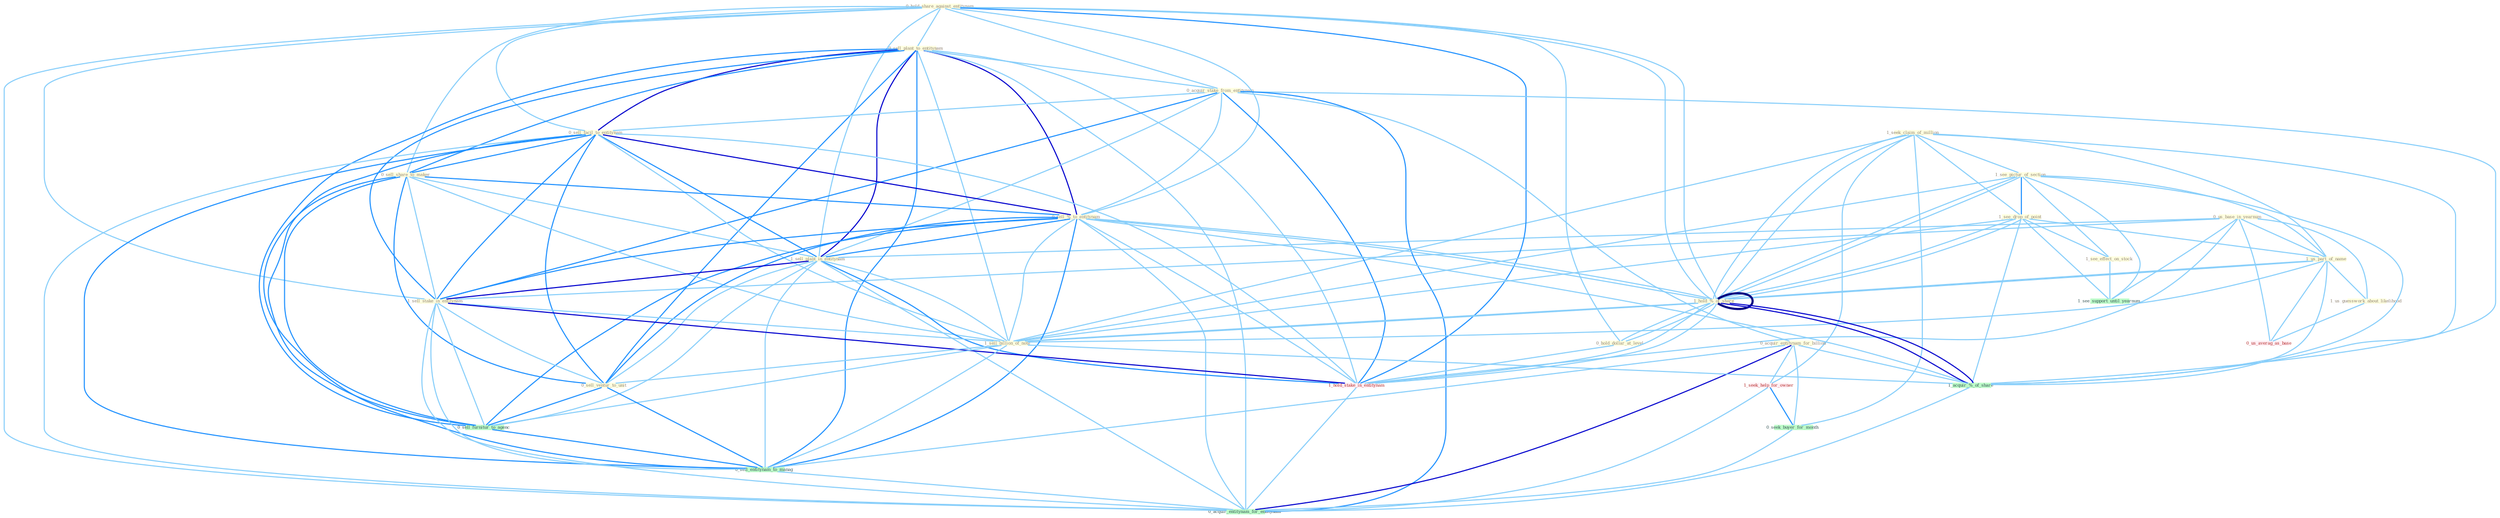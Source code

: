 Graph G{ 
    node
    [shape=polygon,style=filled,width=.5,height=.06,color="#BDFCC9",fixedsize=true,fontsize=4,
    fontcolor="#2f4f4f"];
    {node
    [color="#ffffe0", fontcolor="#8b7d6b"] "0_us_base_in_yearnum " "1_seek_claim_of_million " "0_hold_share_against_entitynam " "0_sell_plant_to_entitynam " "0_acquir_stake_from_entitynam " "1_see_pictur_of_section " "0_sell_facil_to_entitynam " "0_sell_share_to_maker " "1_see_drop_of_point " "1_us_part_of_name " "0_sell_%_to_entitynam " "1_hold_%_of_share " "1_sell_plant_in_entitynam " "0_acquir_entitynam_for_billion " "0_hold_dollar_at_level " "1_see_effect_on_stock " "1_sell_stake_in_entitynam " "1_sell_billion_of_note " "0_sell_ventur_to_unit " "1_us_guesswork_about_likelihood "}
{node [color="#fff0f5", fontcolor="#b22222"] "1_hold_stake_in_entitynam " "1_seek_help_for_owner " "0_us_averag_as_base "}
edge [color="#B0E2FF"];

	"0_us_base_in_yearnum " -- "1_us_part_of_name " [w="1", color="#87cefa" ];
	"0_us_base_in_yearnum " -- "1_sell_plant_in_entitynam " [w="1", color="#87cefa" ];
	"0_us_base_in_yearnum " -- "1_sell_stake_in_entitynam " [w="1", color="#87cefa" ];
	"0_us_base_in_yearnum " -- "1_us_guesswork_about_likelihood " [w="1", color="#87cefa" ];
	"0_us_base_in_yearnum " -- "1_hold_stake_in_entitynam " [w="1", color="#87cefa" ];
	"0_us_base_in_yearnum " -- "1_see_support_until_yearnum " [w="1", color="#87cefa" ];
	"0_us_base_in_yearnum " -- "0_us_averag_as_base " [w="1", color="#87cefa" ];
	"1_seek_claim_of_million " -- "1_see_pictur_of_section " [w="1", color="#87cefa" ];
	"1_seek_claim_of_million " -- "1_see_drop_of_point " [w="1", color="#87cefa" ];
	"1_seek_claim_of_million " -- "1_us_part_of_name " [w="1", color="#87cefa" ];
	"1_seek_claim_of_million " -- "1_hold_%_of_share " [w="1", color="#87cefa" ];
	"1_seek_claim_of_million " -- "1_sell_billion_of_note " [w="1", color="#87cefa" ];
	"1_seek_claim_of_million " -- "1_hold_%_of_share " [w="1", color="#87cefa" ];
	"1_seek_claim_of_million " -- "1_seek_help_for_owner " [w="1", color="#87cefa" ];
	"1_seek_claim_of_million " -- "0_seek_buyer_for_month " [w="1", color="#87cefa" ];
	"1_seek_claim_of_million " -- "1_acquir_%_of_share " [w="1", color="#87cefa" ];
	"0_hold_share_against_entitynam " -- "0_sell_plant_to_entitynam " [w="1", color="#87cefa" ];
	"0_hold_share_against_entitynam " -- "0_acquir_stake_from_entitynam " [w="1", color="#87cefa" ];
	"0_hold_share_against_entitynam " -- "0_sell_facil_to_entitynam " [w="1", color="#87cefa" ];
	"0_hold_share_against_entitynam " -- "0_sell_share_to_maker " [w="1", color="#87cefa" ];
	"0_hold_share_against_entitynam " -- "0_sell_%_to_entitynam " [w="1", color="#87cefa" ];
	"0_hold_share_against_entitynam " -- "1_hold_%_of_share " [w="1", color="#87cefa" ];
	"0_hold_share_against_entitynam " -- "1_sell_plant_in_entitynam " [w="1", color="#87cefa" ];
	"0_hold_share_against_entitynam " -- "0_hold_dollar_at_level " [w="1", color="#87cefa" ];
	"0_hold_share_against_entitynam " -- "1_sell_stake_in_entitynam " [w="1", color="#87cefa" ];
	"0_hold_share_against_entitynam " -- "1_hold_%_of_share " [w="1", color="#87cefa" ];
	"0_hold_share_against_entitynam " -- "1_hold_stake_in_entitynam " [w="2", color="#1e90ff" , len=0.8];
	"0_hold_share_against_entitynam " -- "0_acquir_entitynam_for_entitynam " [w="1", color="#87cefa" ];
	"0_sell_plant_to_entitynam " -- "0_acquir_stake_from_entitynam " [w="1", color="#87cefa" ];
	"0_sell_plant_to_entitynam " -- "0_sell_facil_to_entitynam " [w="3", color="#0000cd" , len=0.6];
	"0_sell_plant_to_entitynam " -- "0_sell_share_to_maker " [w="2", color="#1e90ff" , len=0.8];
	"0_sell_plant_to_entitynam " -- "0_sell_%_to_entitynam " [w="3", color="#0000cd" , len=0.6];
	"0_sell_plant_to_entitynam " -- "1_sell_plant_in_entitynam " [w="3", color="#0000cd" , len=0.6];
	"0_sell_plant_to_entitynam " -- "1_sell_stake_in_entitynam " [w="2", color="#1e90ff" , len=0.8];
	"0_sell_plant_to_entitynam " -- "1_sell_billion_of_note " [w="1", color="#87cefa" ];
	"0_sell_plant_to_entitynam " -- "0_sell_ventur_to_unit " [w="2", color="#1e90ff" , len=0.8];
	"0_sell_plant_to_entitynam " -- "1_hold_stake_in_entitynam " [w="1", color="#87cefa" ];
	"0_sell_plant_to_entitynam " -- "0_sell_furnitur_to_agenc " [w="2", color="#1e90ff" , len=0.8];
	"0_sell_plant_to_entitynam " -- "0_sell_entitynam_to_manag " [w="2", color="#1e90ff" , len=0.8];
	"0_sell_plant_to_entitynam " -- "0_acquir_entitynam_for_entitynam " [w="1", color="#87cefa" ];
	"0_acquir_stake_from_entitynam " -- "0_sell_facil_to_entitynam " [w="1", color="#87cefa" ];
	"0_acquir_stake_from_entitynam " -- "0_sell_%_to_entitynam " [w="1", color="#87cefa" ];
	"0_acquir_stake_from_entitynam " -- "1_sell_plant_in_entitynam " [w="1", color="#87cefa" ];
	"0_acquir_stake_from_entitynam " -- "0_acquir_entitynam_for_billion " [w="1", color="#87cefa" ];
	"0_acquir_stake_from_entitynam " -- "1_sell_stake_in_entitynam " [w="2", color="#1e90ff" , len=0.8];
	"0_acquir_stake_from_entitynam " -- "1_hold_stake_in_entitynam " [w="2", color="#1e90ff" , len=0.8];
	"0_acquir_stake_from_entitynam " -- "1_acquir_%_of_share " [w="1", color="#87cefa" ];
	"0_acquir_stake_from_entitynam " -- "0_acquir_entitynam_for_entitynam " [w="2", color="#1e90ff" , len=0.8];
	"1_see_pictur_of_section " -- "1_see_drop_of_point " [w="2", color="#1e90ff" , len=0.8];
	"1_see_pictur_of_section " -- "1_us_part_of_name " [w="1", color="#87cefa" ];
	"1_see_pictur_of_section " -- "1_hold_%_of_share " [w="1", color="#87cefa" ];
	"1_see_pictur_of_section " -- "1_see_effect_on_stock " [w="1", color="#87cefa" ];
	"1_see_pictur_of_section " -- "1_sell_billion_of_note " [w="1", color="#87cefa" ];
	"1_see_pictur_of_section " -- "1_hold_%_of_share " [w="1", color="#87cefa" ];
	"1_see_pictur_of_section " -- "1_acquir_%_of_share " [w="1", color="#87cefa" ];
	"1_see_pictur_of_section " -- "1_see_support_until_yearnum " [w="1", color="#87cefa" ];
	"0_sell_facil_to_entitynam " -- "0_sell_share_to_maker " [w="2", color="#1e90ff" , len=0.8];
	"0_sell_facil_to_entitynam " -- "0_sell_%_to_entitynam " [w="3", color="#0000cd" , len=0.6];
	"0_sell_facil_to_entitynam " -- "1_sell_plant_in_entitynam " [w="2", color="#1e90ff" , len=0.8];
	"0_sell_facil_to_entitynam " -- "1_sell_stake_in_entitynam " [w="2", color="#1e90ff" , len=0.8];
	"0_sell_facil_to_entitynam " -- "1_sell_billion_of_note " [w="1", color="#87cefa" ];
	"0_sell_facil_to_entitynam " -- "0_sell_ventur_to_unit " [w="2", color="#1e90ff" , len=0.8];
	"0_sell_facil_to_entitynam " -- "1_hold_stake_in_entitynam " [w="1", color="#87cefa" ];
	"0_sell_facil_to_entitynam " -- "0_sell_furnitur_to_agenc " [w="2", color="#1e90ff" , len=0.8];
	"0_sell_facil_to_entitynam " -- "0_sell_entitynam_to_manag " [w="2", color="#1e90ff" , len=0.8];
	"0_sell_facil_to_entitynam " -- "0_acquir_entitynam_for_entitynam " [w="1", color="#87cefa" ];
	"0_sell_share_to_maker " -- "0_sell_%_to_entitynam " [w="2", color="#1e90ff" , len=0.8];
	"0_sell_share_to_maker " -- "1_sell_plant_in_entitynam " [w="1", color="#87cefa" ];
	"0_sell_share_to_maker " -- "1_sell_stake_in_entitynam " [w="1", color="#87cefa" ];
	"0_sell_share_to_maker " -- "1_sell_billion_of_note " [w="1", color="#87cefa" ];
	"0_sell_share_to_maker " -- "0_sell_ventur_to_unit " [w="2", color="#1e90ff" , len=0.8];
	"0_sell_share_to_maker " -- "0_sell_furnitur_to_agenc " [w="2", color="#1e90ff" , len=0.8];
	"0_sell_share_to_maker " -- "0_sell_entitynam_to_manag " [w="2", color="#1e90ff" , len=0.8];
	"1_see_drop_of_point " -- "1_us_part_of_name " [w="1", color="#87cefa" ];
	"1_see_drop_of_point " -- "1_hold_%_of_share " [w="1", color="#87cefa" ];
	"1_see_drop_of_point " -- "1_see_effect_on_stock " [w="1", color="#87cefa" ];
	"1_see_drop_of_point " -- "1_sell_billion_of_note " [w="1", color="#87cefa" ];
	"1_see_drop_of_point " -- "1_hold_%_of_share " [w="1", color="#87cefa" ];
	"1_see_drop_of_point " -- "1_acquir_%_of_share " [w="1", color="#87cefa" ];
	"1_see_drop_of_point " -- "1_see_support_until_yearnum " [w="1", color="#87cefa" ];
	"1_us_part_of_name " -- "1_hold_%_of_share " [w="1", color="#87cefa" ];
	"1_us_part_of_name " -- "1_sell_billion_of_note " [w="1", color="#87cefa" ];
	"1_us_part_of_name " -- "1_us_guesswork_about_likelihood " [w="1", color="#87cefa" ];
	"1_us_part_of_name " -- "1_hold_%_of_share " [w="1", color="#87cefa" ];
	"1_us_part_of_name " -- "1_acquir_%_of_share " [w="1", color="#87cefa" ];
	"1_us_part_of_name " -- "0_us_averag_as_base " [w="1", color="#87cefa" ];
	"0_sell_%_to_entitynam " -- "1_hold_%_of_share " [w="1", color="#87cefa" ];
	"0_sell_%_to_entitynam " -- "1_sell_plant_in_entitynam " [w="2", color="#1e90ff" , len=0.8];
	"0_sell_%_to_entitynam " -- "1_sell_stake_in_entitynam " [w="2", color="#1e90ff" , len=0.8];
	"0_sell_%_to_entitynam " -- "1_sell_billion_of_note " [w="1", color="#87cefa" ];
	"0_sell_%_to_entitynam " -- "0_sell_ventur_to_unit " [w="2", color="#1e90ff" , len=0.8];
	"0_sell_%_to_entitynam " -- "1_hold_%_of_share " [w="1", color="#87cefa" ];
	"0_sell_%_to_entitynam " -- "1_hold_stake_in_entitynam " [w="1", color="#87cefa" ];
	"0_sell_%_to_entitynam " -- "1_acquir_%_of_share " [w="1", color="#87cefa" ];
	"0_sell_%_to_entitynam " -- "0_sell_furnitur_to_agenc " [w="2", color="#1e90ff" , len=0.8];
	"0_sell_%_to_entitynam " -- "0_sell_entitynam_to_manag " [w="2", color="#1e90ff" , len=0.8];
	"0_sell_%_to_entitynam " -- "0_acquir_entitynam_for_entitynam " [w="1", color="#87cefa" ];
	"1_hold_%_of_share " -- "0_hold_dollar_at_level " [w="1", color="#87cefa" ];
	"1_hold_%_of_share " -- "1_sell_billion_of_note " [w="1", color="#87cefa" ];
	"1_hold_%_of_share " -- "1_hold_%_of_share " [w="4", style=bold, color="#000080", len=0.4];
	"1_hold_%_of_share " -- "1_hold_stake_in_entitynam " [w="1", color="#87cefa" ];
	"1_hold_%_of_share " -- "1_acquir_%_of_share " [w="3", color="#0000cd" , len=0.6];
	"1_sell_plant_in_entitynam " -- "1_sell_stake_in_entitynam " [w="3", color="#0000cd" , len=0.6];
	"1_sell_plant_in_entitynam " -- "1_sell_billion_of_note " [w="1", color="#87cefa" ];
	"1_sell_plant_in_entitynam " -- "0_sell_ventur_to_unit " [w="1", color="#87cefa" ];
	"1_sell_plant_in_entitynam " -- "1_hold_stake_in_entitynam " [w="2", color="#1e90ff" , len=0.8];
	"1_sell_plant_in_entitynam " -- "0_sell_furnitur_to_agenc " [w="1", color="#87cefa" ];
	"1_sell_plant_in_entitynam " -- "0_sell_entitynam_to_manag " [w="1", color="#87cefa" ];
	"1_sell_plant_in_entitynam " -- "0_acquir_entitynam_for_entitynam " [w="1", color="#87cefa" ];
	"0_acquir_entitynam_for_billion " -- "1_seek_help_for_owner " [w="1", color="#87cefa" ];
	"0_acquir_entitynam_for_billion " -- "0_seek_buyer_for_month " [w="1", color="#87cefa" ];
	"0_acquir_entitynam_for_billion " -- "1_acquir_%_of_share " [w="1", color="#87cefa" ];
	"0_acquir_entitynam_for_billion " -- "0_sell_entitynam_to_manag " [w="1", color="#87cefa" ];
	"0_acquir_entitynam_for_billion " -- "0_acquir_entitynam_for_entitynam " [w="3", color="#0000cd" , len=0.6];
	"0_hold_dollar_at_level " -- "1_hold_%_of_share " [w="1", color="#87cefa" ];
	"0_hold_dollar_at_level " -- "1_hold_stake_in_entitynam " [w="1", color="#87cefa" ];
	"1_see_effect_on_stock " -- "1_see_support_until_yearnum " [w="1", color="#87cefa" ];
	"1_sell_stake_in_entitynam " -- "1_sell_billion_of_note " [w="1", color="#87cefa" ];
	"1_sell_stake_in_entitynam " -- "0_sell_ventur_to_unit " [w="1", color="#87cefa" ];
	"1_sell_stake_in_entitynam " -- "1_hold_stake_in_entitynam " [w="3", color="#0000cd" , len=0.6];
	"1_sell_stake_in_entitynam " -- "0_sell_furnitur_to_agenc " [w="1", color="#87cefa" ];
	"1_sell_stake_in_entitynam " -- "0_sell_entitynam_to_manag " [w="1", color="#87cefa" ];
	"1_sell_stake_in_entitynam " -- "0_acquir_entitynam_for_entitynam " [w="1", color="#87cefa" ];
	"1_sell_billion_of_note " -- "0_sell_ventur_to_unit " [w="1", color="#87cefa" ];
	"1_sell_billion_of_note " -- "1_hold_%_of_share " [w="1", color="#87cefa" ];
	"1_sell_billion_of_note " -- "1_acquir_%_of_share " [w="1", color="#87cefa" ];
	"1_sell_billion_of_note " -- "0_sell_furnitur_to_agenc " [w="1", color="#87cefa" ];
	"1_sell_billion_of_note " -- "0_sell_entitynam_to_manag " [w="1", color="#87cefa" ];
	"0_sell_ventur_to_unit " -- "0_sell_furnitur_to_agenc " [w="2", color="#1e90ff" , len=0.8];
	"0_sell_ventur_to_unit " -- "0_sell_entitynam_to_manag " [w="2", color="#1e90ff" , len=0.8];
	"1_us_guesswork_about_likelihood " -- "0_us_averag_as_base " [w="1", color="#87cefa" ];
	"1_hold_%_of_share " -- "1_hold_stake_in_entitynam " [w="1", color="#87cefa" ];
	"1_hold_%_of_share " -- "1_acquir_%_of_share " [w="3", color="#0000cd" , len=0.6];
	"1_hold_stake_in_entitynam " -- "0_acquir_entitynam_for_entitynam " [w="1", color="#87cefa" ];
	"1_seek_help_for_owner " -- "0_seek_buyer_for_month " [w="2", color="#1e90ff" , len=0.8];
	"1_seek_help_for_owner " -- "0_acquir_entitynam_for_entitynam " [w="1", color="#87cefa" ];
	"0_seek_buyer_for_month " -- "0_acquir_entitynam_for_entitynam " [w="1", color="#87cefa" ];
	"1_acquir_%_of_share " -- "0_acquir_entitynam_for_entitynam " [w="1", color="#87cefa" ];
	"0_sell_furnitur_to_agenc " -- "0_sell_entitynam_to_manag " [w="2", color="#1e90ff" , len=0.8];
	"0_sell_entitynam_to_manag " -- "0_acquir_entitynam_for_entitynam " [w="1", color="#87cefa" ];
}